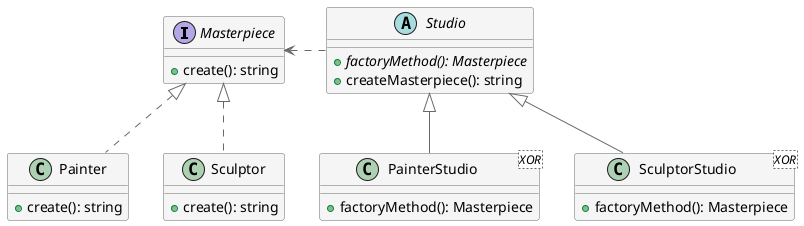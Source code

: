 @startuml

skinparam class {
  backgroundColor whitesmoke
  arrowColor dimgrey
  borderColor dimgrey
}

interface Masterpiece {
  + create(): string
}

abstract class Studio {
  + {abstract} factoryMethod(): Masterpiece
  + createMasterpiece(): string
}

class Painter {
  + create(): string
}

class Sculptor {
  + create(): string
}

class PainterStudio <XOR> {
  + factoryMethod(): Masterpiece
}

class SculptorStudio <XOR> {
  + factoryMethod(): Masterpiece
}

Masterpiece <|.. Painter
Masterpiece <|.. Sculptor

Studio <|-- PainterStudio
Studio <|-- SculptorStudio

Masterpiece <. Studio

'Painter .. PainterStudio
'Sculptor .. SculptorStudio

@enduml

' Abstract class may also provide default implementation of factory method
' Client code is not aware of creator class (Studio)
